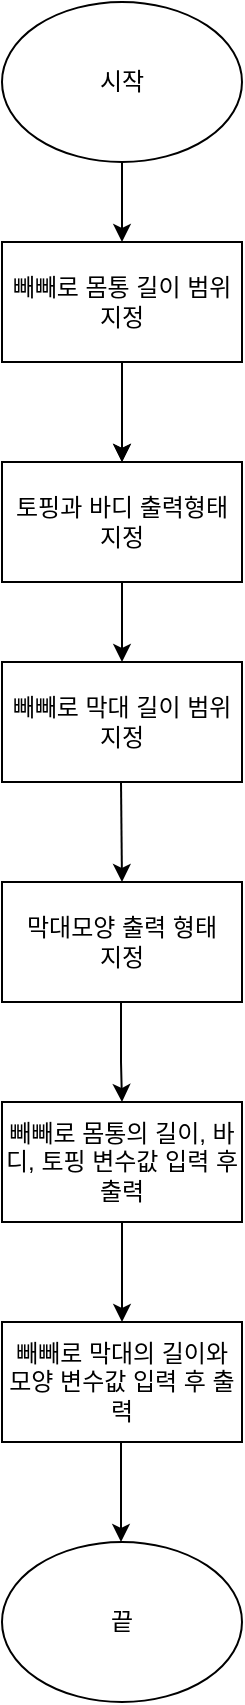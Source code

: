 <mxfile version="21.6.3" type="device">
  <diagram name="페이지-1" id="WYNUYa9Fw7yGS3gNt18W">
    <mxGraphModel dx="1434" dy="707" grid="1" gridSize="10" guides="1" tooltips="1" connect="1" arrows="1" fold="1" page="1" pageScale="1" pageWidth="827" pageHeight="1169" math="0" shadow="0">
      <root>
        <mxCell id="0" />
        <mxCell id="1" parent="0" />
        <mxCell id="3bdtXgGIPBhpDNZbK2cA-1" value="시작" style="ellipse;whiteSpace=wrap;html=1;" parent="1" vertex="1">
          <mxGeometry x="360" y="20" width="120" height="80" as="geometry" />
        </mxCell>
        <mxCell id="3bdtXgGIPBhpDNZbK2cA-3" value="토핑과 바디 출력형태 지정" style="rounded=0;whiteSpace=wrap;html=1;" parent="1" vertex="1">
          <mxGeometry x="360" y="250" width="120" height="60" as="geometry" />
        </mxCell>
        <mxCell id="3bdtXgGIPBhpDNZbK2cA-10" value="빼빼로 몸통의 길이, 바디, 토핑 변수값 입력 후 출력" style="rounded=0;whiteSpace=wrap;html=1;" parent="1" vertex="1">
          <mxGeometry x="360" y="570" width="120" height="60" as="geometry" />
        </mxCell>
        <mxCell id="3bdtXgGIPBhpDNZbK2cA-14" value="막대모양 출력 형태 &lt;br&gt;지정" style="rounded=0;whiteSpace=wrap;html=1;" parent="1" vertex="1">
          <mxGeometry x="360" y="460" width="120" height="60" as="geometry" />
        </mxCell>
        <mxCell id="xsK-p4N-QMY8hOjt0-GH-6" value="" style="edgeStyle=orthogonalEdgeStyle;rounded=0;orthogonalLoop=1;jettySize=auto;html=1;" edge="1" parent="1" source="3bdtXgGIPBhpDNZbK2cA-17" target="3bdtXgGIPBhpDNZbK2cA-3">
          <mxGeometry relative="1" as="geometry" />
        </mxCell>
        <mxCell id="3bdtXgGIPBhpDNZbK2cA-17" value="빼빼로 몸통 길이 범위 지정" style="rounded=0;whiteSpace=wrap;html=1;" parent="1" vertex="1">
          <mxGeometry x="360" y="140" width="120" height="60" as="geometry" />
        </mxCell>
        <mxCell id="3bdtXgGIPBhpDNZbK2cA-22" value="빼빼로 막대의 길이와 모양 변수값 입력 후 출력" style="rounded=0;whiteSpace=wrap;html=1;" parent="1" vertex="1">
          <mxGeometry x="360" y="680" width="120" height="60" as="geometry" />
        </mxCell>
        <mxCell id="3bdtXgGIPBhpDNZbK2cA-23" value="끝" style="ellipse;whiteSpace=wrap;html=1;" parent="1" vertex="1">
          <mxGeometry x="360" y="790" width="120" height="80" as="geometry" />
        </mxCell>
        <mxCell id="3bdtXgGIPBhpDNZbK2cA-28" value="" style="endArrow=classic;html=1;rounded=0;" parent="1" target="3bdtXgGIPBhpDNZbK2cA-17" edge="1">
          <mxGeometry width="50" height="50" relative="1" as="geometry">
            <mxPoint x="420" y="100" as="sourcePoint" />
            <mxPoint x="470" y="50" as="targetPoint" />
            <Array as="points">
              <mxPoint x="420" y="140" />
            </Array>
          </mxGeometry>
        </mxCell>
        <mxCell id="3bdtXgGIPBhpDNZbK2cA-30" value="" style="endArrow=classic;html=1;rounded=0;entryX=0.5;entryY=0;entryDx=0;entryDy=0;" parent="1" target="3bdtXgGIPBhpDNZbK2cA-3" edge="1">
          <mxGeometry width="50" height="50" relative="1" as="geometry">
            <mxPoint x="420" y="200" as="sourcePoint" />
            <mxPoint x="470" y="150" as="targetPoint" />
          </mxGeometry>
        </mxCell>
        <mxCell id="3bdtXgGIPBhpDNZbK2cA-31" value="" style="endArrow=classic;html=1;rounded=0;exitX=0.5;exitY=1;exitDx=0;exitDy=0;entryX=0.5;entryY=0;entryDx=0;entryDy=0;" parent="1" source="3bdtXgGIPBhpDNZbK2cA-3" edge="1">
          <mxGeometry width="50" height="50" relative="1" as="geometry">
            <mxPoint x="390" y="320" as="sourcePoint" />
            <mxPoint x="420" y="350" as="targetPoint" />
          </mxGeometry>
        </mxCell>
        <mxCell id="3bdtXgGIPBhpDNZbK2cA-38" value="" style="endArrow=classic;html=1;rounded=0;exitX=0.5;exitY=1;exitDx=0;exitDy=0;" parent="1" edge="1" source="3bdtXgGIPBhpDNZbK2cA-10">
          <mxGeometry width="50" height="50" relative="1" as="geometry">
            <mxPoint x="420" y="670" as="sourcePoint" />
            <mxPoint x="420" y="680" as="targetPoint" />
            <Array as="points">
              <mxPoint x="420" y="650" />
            </Array>
          </mxGeometry>
        </mxCell>
        <mxCell id="xsK-p4N-QMY8hOjt0-GH-1" value="빼빼로 막대 길이 범위 지정" style="rounded=0;whiteSpace=wrap;html=1;" vertex="1" parent="1">
          <mxGeometry x="360" y="350" width="120" height="60" as="geometry" />
        </mxCell>
        <mxCell id="xsK-p4N-QMY8hOjt0-GH-8" value="" style="endArrow=classic;html=1;rounded=0;" edge="1" parent="1">
          <mxGeometry width="50" height="50" relative="1" as="geometry">
            <mxPoint x="419.5" y="410" as="sourcePoint" />
            <mxPoint x="420" y="460" as="targetPoint" />
          </mxGeometry>
        </mxCell>
        <mxCell id="xsK-p4N-QMY8hOjt0-GH-10" value="" style="endArrow=classic;html=1;rounded=0;exitX=0.5;exitY=1;exitDx=0;exitDy=0;" edge="1" parent="1">
          <mxGeometry width="50" height="50" relative="1" as="geometry">
            <mxPoint x="419.5" y="520" as="sourcePoint" />
            <mxPoint x="420" y="570" as="targetPoint" />
            <Array as="points">
              <mxPoint x="419.5" y="550" />
            </Array>
          </mxGeometry>
        </mxCell>
        <mxCell id="xsK-p4N-QMY8hOjt0-GH-11" value="" style="endArrow=classic;html=1;rounded=0;exitX=0.5;exitY=1;exitDx=0;exitDy=0;" edge="1" parent="1">
          <mxGeometry width="50" height="50" relative="1" as="geometry">
            <mxPoint x="419.5" y="740" as="sourcePoint" />
            <mxPoint x="419.5" y="790" as="targetPoint" />
            <Array as="points">
              <mxPoint x="419.5" y="760" />
            </Array>
          </mxGeometry>
        </mxCell>
      </root>
    </mxGraphModel>
  </diagram>
</mxfile>
